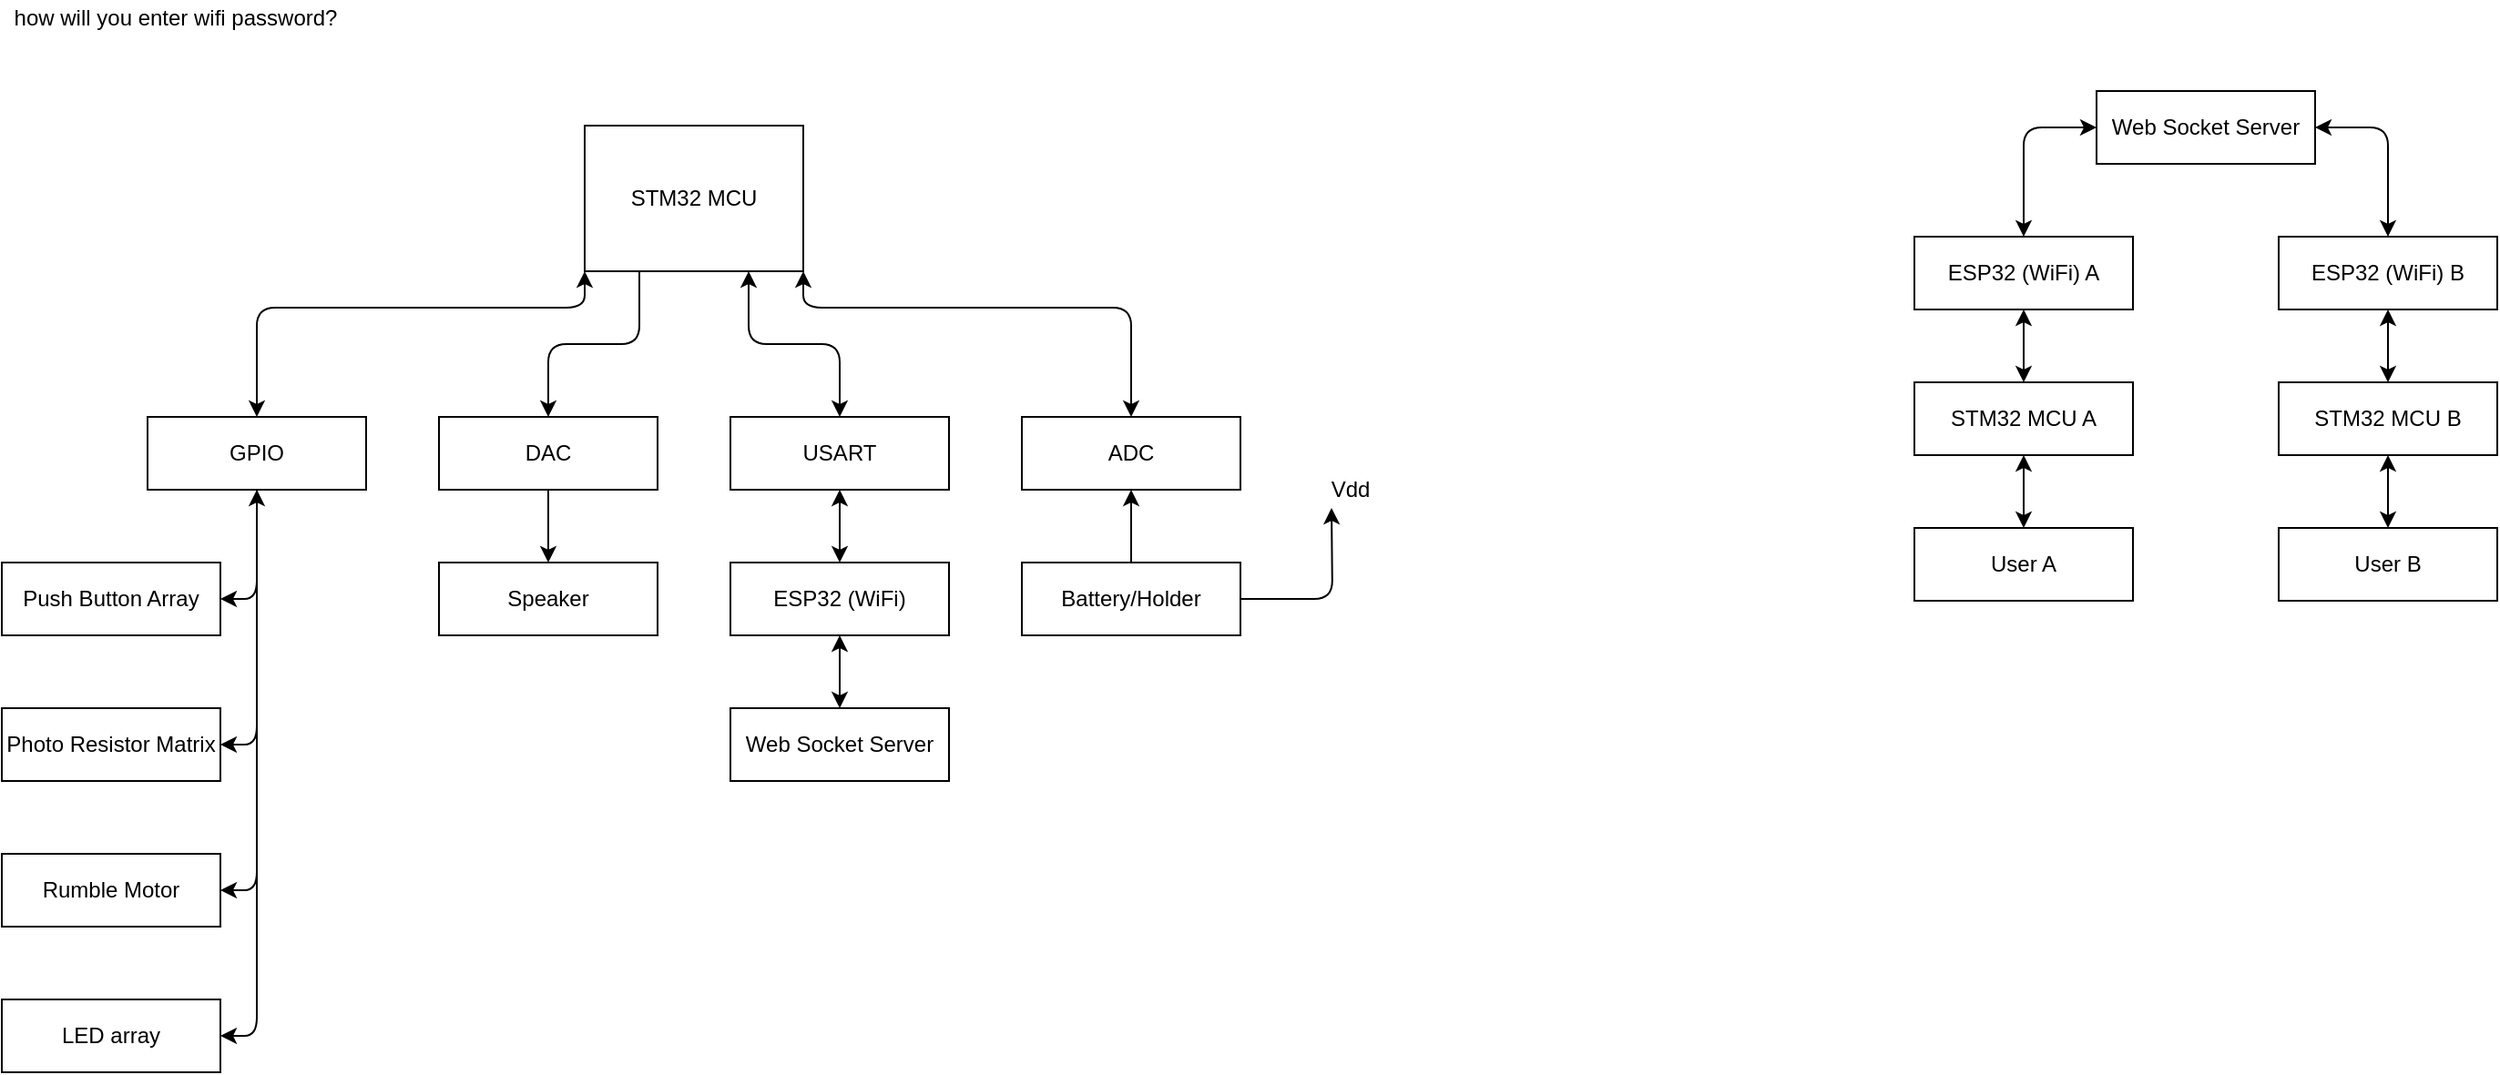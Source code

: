 <mxfile>
    <diagram id="TzLLqVczWb8viUWTEjzK" name="Page-1">
        <mxGraphModel dx="1171" dy="820" grid="1" gridSize="10" guides="1" tooltips="1" connect="1" arrows="1" fold="1" page="1" pageScale="1" pageWidth="850" pageHeight="1100" math="0" shadow="0">
            <root>
                <mxCell id="0"/>
                <mxCell id="1" parent="0"/>
                <mxCell id="21" style="edgeStyle=orthogonalEdgeStyle;rounded=1;orthogonalLoop=1;jettySize=auto;html=1;exitX=0.75;exitY=1;exitDx=0;exitDy=0;entryX=0.5;entryY=0;entryDx=0;entryDy=0;startArrow=classic;startFill=1;" edge="1" parent="1" source="2" target="16">
                    <mxGeometry relative="1" as="geometry"/>
                </mxCell>
                <mxCell id="22" style="edgeStyle=orthogonalEdgeStyle;rounded=1;orthogonalLoop=1;jettySize=auto;html=1;exitX=0.25;exitY=1;exitDx=0;exitDy=0;entryX=0.5;entryY=0;entryDx=0;entryDy=0;" edge="1" parent="1" source="2" target="15">
                    <mxGeometry relative="1" as="geometry"/>
                </mxCell>
                <mxCell id="23" style="edgeStyle=orthogonalEdgeStyle;rounded=1;orthogonalLoop=1;jettySize=auto;html=1;exitX=0;exitY=1;exitDx=0;exitDy=0;entryX=0.5;entryY=0;entryDx=0;entryDy=0;startArrow=classic;startFill=1;" edge="1" parent="1" source="2" target="14">
                    <mxGeometry relative="1" as="geometry">
                        <Array as="points">
                            <mxPoint x="350" y="349"/>
                            <mxPoint x="170" y="349"/>
                        </Array>
                    </mxGeometry>
                </mxCell>
                <mxCell id="2" value="STM32 MCU" style="rounded=0;whiteSpace=wrap;html=1;" parent="1" vertex="1">
                    <mxGeometry x="350" y="249" width="120" height="80" as="geometry"/>
                </mxCell>
                <mxCell id="35" style="edgeStyle=orthogonalEdgeStyle;rounded=1;orthogonalLoop=1;jettySize=auto;html=1;exitX=0.5;exitY=1;exitDx=0;exitDy=0;entryX=0.5;entryY=0;entryDx=0;entryDy=0;startArrow=classic;startFill=1;" edge="1" parent="1" source="3" target="34">
                    <mxGeometry relative="1" as="geometry"/>
                </mxCell>
                <mxCell id="3" value="ESP32 (WiFi)" style="rounded=0;whiteSpace=wrap;html=1;" parent="1" vertex="1">
                    <mxGeometry x="430" y="489" width="120" height="40" as="geometry"/>
                </mxCell>
                <mxCell id="4" value="how will you enter wifi password?" style="text;html=1;align=center;verticalAlign=middle;resizable=0;points=[];autosize=1;" parent="1" vertex="1">
                    <mxGeometry x="30" y="180" width="190" height="20" as="geometry"/>
                </mxCell>
                <mxCell id="5" value="Push Button Array" style="rounded=0;whiteSpace=wrap;html=1;" parent="1" vertex="1">
                    <mxGeometry x="30" y="489" width="120" height="40" as="geometry"/>
                </mxCell>
                <mxCell id="6" value="LED array" style="rounded=0;whiteSpace=wrap;html=1;" parent="1" vertex="1">
                    <mxGeometry x="30" y="729" width="120" height="40" as="geometry"/>
                </mxCell>
                <mxCell id="25" style="edgeStyle=orthogonalEdgeStyle;rounded=1;orthogonalLoop=1;jettySize=auto;html=1;exitX=0.5;exitY=0;exitDx=0;exitDy=0;entryX=0.5;entryY=1;entryDx=0;entryDy=0;" edge="1" parent="1" source="7" target="18">
                    <mxGeometry relative="1" as="geometry"/>
                </mxCell>
                <mxCell id="26" style="edgeStyle=orthogonalEdgeStyle;rounded=1;orthogonalLoop=1;jettySize=auto;html=1;exitX=1;exitY=0.5;exitDx=0;exitDy=0;" edge="1" parent="1" source="7">
                    <mxGeometry relative="1" as="geometry">
                        <mxPoint x="760" y="459" as="targetPoint"/>
                    </mxGeometry>
                </mxCell>
                <mxCell id="7" value="Battery/Holder" style="rounded=0;whiteSpace=wrap;html=1;" parent="1" vertex="1">
                    <mxGeometry x="590" y="489" width="120" height="40" as="geometry"/>
                </mxCell>
                <mxCell id="9" value="Speaker" style="rounded=0;whiteSpace=wrap;html=1;" parent="1" vertex="1">
                    <mxGeometry x="270" y="489" width="120" height="40" as="geometry"/>
                </mxCell>
                <mxCell id="10" value="Rumble Motor" style="rounded=0;whiteSpace=wrap;html=1;" vertex="1" parent="1">
                    <mxGeometry x="30" y="649" width="120" height="40" as="geometry"/>
                </mxCell>
                <mxCell id="11" value="Photo Resistor Matrix" style="rounded=0;whiteSpace=wrap;html=1;" vertex="1" parent="1">
                    <mxGeometry x="30" y="569" width="120" height="40" as="geometry"/>
                </mxCell>
                <mxCell id="30" style="edgeStyle=orthogonalEdgeStyle;rounded=1;orthogonalLoop=1;jettySize=auto;html=1;exitX=0.5;exitY=1;exitDx=0;exitDy=0;entryX=1;entryY=0.5;entryDx=0;entryDy=0;" edge="1" parent="1" source="14" target="5">
                    <mxGeometry relative="1" as="geometry"/>
                </mxCell>
                <mxCell id="31" style="edgeStyle=orthogonalEdgeStyle;rounded=1;orthogonalLoop=1;jettySize=auto;html=1;exitX=0.5;exitY=1;exitDx=0;exitDy=0;entryX=1;entryY=0.5;entryDx=0;entryDy=0;" edge="1" parent="1" source="14" target="11">
                    <mxGeometry relative="1" as="geometry"/>
                </mxCell>
                <mxCell id="32" style="edgeStyle=orthogonalEdgeStyle;rounded=1;orthogonalLoop=1;jettySize=auto;html=1;exitX=0.5;exitY=1;exitDx=0;exitDy=0;entryX=1;entryY=0.5;entryDx=0;entryDy=0;" edge="1" parent="1" source="14" target="10">
                    <mxGeometry relative="1" as="geometry"/>
                </mxCell>
                <mxCell id="33" style="edgeStyle=orthogonalEdgeStyle;rounded=1;orthogonalLoop=1;jettySize=auto;html=1;exitX=0.5;exitY=1;exitDx=0;exitDy=0;entryX=1;entryY=0.5;entryDx=0;entryDy=0;startArrow=classic;startFill=1;" edge="1" parent="1" source="14" target="6">
                    <mxGeometry relative="1" as="geometry"/>
                </mxCell>
                <mxCell id="14" value="GPIO" style="rounded=0;whiteSpace=wrap;html=1;" vertex="1" parent="1">
                    <mxGeometry x="110" y="409" width="120" height="40" as="geometry"/>
                </mxCell>
                <mxCell id="29" style="edgeStyle=orthogonalEdgeStyle;rounded=1;orthogonalLoop=1;jettySize=auto;html=1;exitX=0.5;exitY=1;exitDx=0;exitDy=0;entryX=0.5;entryY=0;entryDx=0;entryDy=0;" edge="1" parent="1" source="15" target="9">
                    <mxGeometry relative="1" as="geometry"/>
                </mxCell>
                <mxCell id="15" value="DAC" style="rounded=0;whiteSpace=wrap;html=1;" vertex="1" parent="1">
                    <mxGeometry x="270" y="409" width="120" height="40" as="geometry"/>
                </mxCell>
                <mxCell id="28" style="edgeStyle=orthogonalEdgeStyle;rounded=1;orthogonalLoop=1;jettySize=auto;html=1;exitX=0.5;exitY=1;exitDx=0;exitDy=0;entryX=0.5;entryY=0;entryDx=0;entryDy=0;startArrow=classic;startFill=1;" edge="1" parent="1" source="16" target="3">
                    <mxGeometry relative="1" as="geometry"/>
                </mxCell>
                <mxCell id="16" value="USART" style="rounded=0;whiteSpace=wrap;html=1;" vertex="1" parent="1">
                    <mxGeometry x="430" y="409" width="120" height="40" as="geometry"/>
                </mxCell>
                <mxCell id="36" style="edgeStyle=orthogonalEdgeStyle;rounded=1;orthogonalLoop=1;jettySize=auto;html=1;exitX=0.5;exitY=0;exitDx=0;exitDy=0;entryX=1;entryY=1;entryDx=0;entryDy=0;startArrow=classic;startFill=1;" edge="1" parent="1" source="18" target="2">
                    <mxGeometry relative="1" as="geometry">
                        <Array as="points">
                            <mxPoint x="650" y="349"/>
                            <mxPoint x="470" y="349"/>
                        </Array>
                    </mxGeometry>
                </mxCell>
                <mxCell id="18" value="ADC" style="rounded=0;whiteSpace=wrap;html=1;" vertex="1" parent="1">
                    <mxGeometry x="590" y="409" width="120" height="40" as="geometry"/>
                </mxCell>
                <mxCell id="27" value="Vdd" style="text;html=1;align=center;verticalAlign=middle;resizable=0;points=[];autosize=1;" vertex="1" parent="1">
                    <mxGeometry x="750" y="439" width="40" height="20" as="geometry"/>
                </mxCell>
                <mxCell id="34" value="Web Socket Server" style="rounded=0;whiteSpace=wrap;html=1;" vertex="1" parent="1">
                    <mxGeometry x="430" y="569" width="120" height="40" as="geometry"/>
                </mxCell>
                <mxCell id="44" style="edgeStyle=orthogonalEdgeStyle;rounded=1;orthogonalLoop=1;jettySize=auto;html=1;exitX=0.5;exitY=0;exitDx=0;exitDy=0;entryX=0.5;entryY=1;entryDx=0;entryDy=0;startArrow=classic;startFill=1;" edge="1" parent="1" source="37" target="39">
                    <mxGeometry relative="1" as="geometry"/>
                </mxCell>
                <mxCell id="47" style="edgeStyle=orthogonalEdgeStyle;rounded=1;orthogonalLoop=1;jettySize=auto;html=1;exitX=0.5;exitY=1;exitDx=0;exitDy=0;entryX=0.5;entryY=0;entryDx=0;entryDy=0;startArrow=classic;startFill=1;" edge="1" parent="1" source="37" target="46">
                    <mxGeometry relative="1" as="geometry"/>
                </mxCell>
                <mxCell id="37" value="STM32 MCU A" style="rounded=0;whiteSpace=wrap;html=1;" vertex="1" parent="1">
                    <mxGeometry x="1080" y="390" width="120" height="40" as="geometry"/>
                </mxCell>
                <mxCell id="38" value="Web Socket Server" style="rounded=0;whiteSpace=wrap;html=1;" vertex="1" parent="1">
                    <mxGeometry x="1180" y="230" width="120" height="40" as="geometry"/>
                </mxCell>
                <mxCell id="42" style="edgeStyle=orthogonalEdgeStyle;rounded=1;orthogonalLoop=1;jettySize=auto;html=1;exitX=0.5;exitY=0;exitDx=0;exitDy=0;entryX=0;entryY=0.5;entryDx=0;entryDy=0;startArrow=classic;startFill=1;" edge="1" parent="1" source="39" target="38">
                    <mxGeometry relative="1" as="geometry"/>
                </mxCell>
                <mxCell id="39" value="ESP32 (WiFi) A" style="rounded=0;whiteSpace=wrap;html=1;" vertex="1" parent="1">
                    <mxGeometry x="1080" y="310" width="120" height="40" as="geometry"/>
                </mxCell>
                <mxCell id="45" style="edgeStyle=orthogonalEdgeStyle;rounded=1;orthogonalLoop=1;jettySize=auto;html=1;exitX=0.5;exitY=0;exitDx=0;exitDy=0;entryX=0.5;entryY=1;entryDx=0;entryDy=0;startArrow=classic;startFill=1;" edge="1" parent="1" source="40" target="41">
                    <mxGeometry relative="1" as="geometry"/>
                </mxCell>
                <mxCell id="40" value="STM32 MCU B" style="rounded=0;whiteSpace=wrap;html=1;" vertex="1" parent="1">
                    <mxGeometry x="1280" y="390" width="120" height="40" as="geometry"/>
                </mxCell>
                <mxCell id="43" style="edgeStyle=orthogonalEdgeStyle;rounded=1;orthogonalLoop=1;jettySize=auto;html=1;exitX=0.5;exitY=0;exitDx=0;exitDy=0;entryX=1;entryY=0.5;entryDx=0;entryDy=0;startArrow=classic;startFill=1;" edge="1" parent="1" source="41" target="38">
                    <mxGeometry relative="1" as="geometry"/>
                </mxCell>
                <mxCell id="41" value="ESP32 (WiFi) B" style="rounded=0;whiteSpace=wrap;html=1;" vertex="1" parent="1">
                    <mxGeometry x="1280" y="310" width="120" height="40" as="geometry"/>
                </mxCell>
                <mxCell id="46" value="User A" style="rounded=0;whiteSpace=wrap;html=1;" vertex="1" parent="1">
                    <mxGeometry x="1080" y="470" width="120" height="40" as="geometry"/>
                </mxCell>
                <mxCell id="49" style="edgeStyle=orthogonalEdgeStyle;rounded=1;orthogonalLoop=1;jettySize=auto;html=1;exitX=0.5;exitY=0;exitDx=0;exitDy=0;entryX=0.5;entryY=1;entryDx=0;entryDy=0;startArrow=classic;startFill=1;" edge="1" parent="1" source="48" target="40">
                    <mxGeometry relative="1" as="geometry"/>
                </mxCell>
                <mxCell id="48" value="User B" style="rounded=0;whiteSpace=wrap;html=1;" vertex="1" parent="1">
                    <mxGeometry x="1280" y="470" width="120" height="40" as="geometry"/>
                </mxCell>
            </root>
        </mxGraphModel>
    </diagram>
</mxfile>